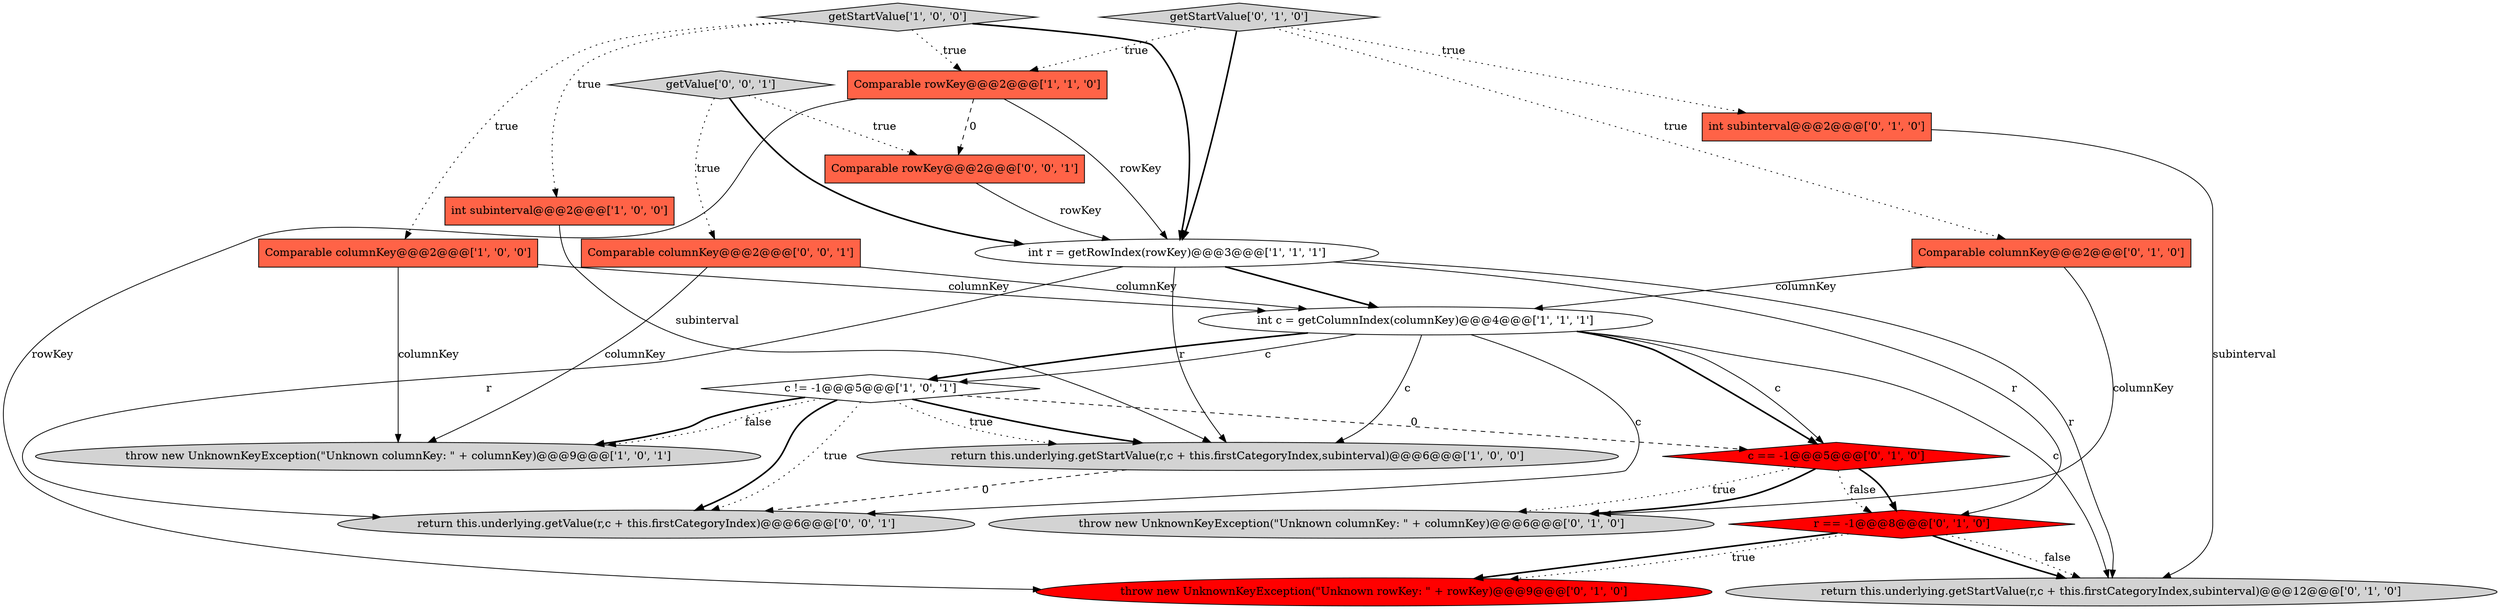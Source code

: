 digraph {
7 [style = filled, label = "int r = getRowIndex(rowKey)@@@3@@@['1', '1', '1']", fillcolor = white, shape = ellipse image = "AAA0AAABBB1BBB"];
9 [style = filled, label = "int subinterval@@@2@@@['0', '1', '0']", fillcolor = tomato, shape = box image = "AAA0AAABBB2BBB"];
1 [style = filled, label = "return this.underlying.getStartValue(r,c + this.firstCategoryIndex,subinterval)@@@6@@@['1', '0', '0']", fillcolor = lightgray, shape = ellipse image = "AAA0AAABBB1BBB"];
18 [style = filled, label = "Comparable rowKey@@@2@@@['0', '0', '1']", fillcolor = tomato, shape = box image = "AAA0AAABBB3BBB"];
3 [style = filled, label = "Comparable columnKey@@@2@@@['1', '0', '0']", fillcolor = tomato, shape = box image = "AAA0AAABBB1BBB"];
6 [style = filled, label = "Comparable rowKey@@@2@@@['1', '1', '0']", fillcolor = tomato, shape = box image = "AAA0AAABBB1BBB"];
11 [style = filled, label = "throw new UnknownKeyException(\"Unknown rowKey: \" + rowKey)@@@9@@@['0', '1', '0']", fillcolor = red, shape = ellipse image = "AAA1AAABBB2BBB"];
2 [style = filled, label = "int c = getColumnIndex(columnKey)@@@4@@@['1', '1', '1']", fillcolor = white, shape = ellipse image = "AAA0AAABBB1BBB"];
13 [style = filled, label = "throw new UnknownKeyException(\"Unknown columnKey: \" + columnKey)@@@6@@@['0', '1', '0']", fillcolor = lightgray, shape = ellipse image = "AAA0AAABBB2BBB"];
16 [style = filled, label = "r == -1@@@8@@@['0', '1', '0']", fillcolor = red, shape = diamond image = "AAA1AAABBB2BBB"];
5 [style = filled, label = "int subinterval@@@2@@@['1', '0', '0']", fillcolor = tomato, shape = box image = "AAA0AAABBB1BBB"];
8 [style = filled, label = "c != -1@@@5@@@['1', '0', '1']", fillcolor = white, shape = diamond image = "AAA0AAABBB1BBB"];
17 [style = filled, label = "Comparable columnKey@@@2@@@['0', '0', '1']", fillcolor = tomato, shape = box image = "AAA0AAABBB3BBB"];
0 [style = filled, label = "getStartValue['1', '0', '0']", fillcolor = lightgray, shape = diamond image = "AAA0AAABBB1BBB"];
19 [style = filled, label = "getValue['0', '0', '1']", fillcolor = lightgray, shape = diamond image = "AAA0AAABBB3BBB"];
12 [style = filled, label = "Comparable columnKey@@@2@@@['0', '1', '0']", fillcolor = tomato, shape = box image = "AAA0AAABBB2BBB"];
10 [style = filled, label = "c == -1@@@5@@@['0', '1', '0']", fillcolor = red, shape = diamond image = "AAA1AAABBB2BBB"];
20 [style = filled, label = "return this.underlying.getValue(r,c + this.firstCategoryIndex)@@@6@@@['0', '0', '1']", fillcolor = lightgray, shape = ellipse image = "AAA0AAABBB3BBB"];
4 [style = filled, label = "throw new UnknownKeyException(\"Unknown columnKey: \" + columnKey)@@@9@@@['1', '0', '1']", fillcolor = lightgray, shape = ellipse image = "AAA0AAABBB1BBB"];
15 [style = filled, label = "return this.underlying.getStartValue(r,c + this.firstCategoryIndex,subinterval)@@@12@@@['0', '1', '0']", fillcolor = lightgray, shape = ellipse image = "AAA0AAABBB2BBB"];
14 [style = filled, label = "getStartValue['0', '1', '0']", fillcolor = lightgray, shape = diamond image = "AAA0AAABBB2BBB"];
16->15 [style = bold, label=""];
16->11 [style = bold, label=""];
0->5 [style = dotted, label="true"];
8->10 [style = dashed, label="0"];
14->12 [style = dotted, label="true"];
12->13 [style = solid, label="columnKey"];
2->15 [style = solid, label="c"];
19->17 [style = dotted, label="true"];
16->15 [style = dotted, label="false"];
12->2 [style = solid, label="columnKey"];
19->18 [style = dotted, label="true"];
8->4 [style = dotted, label="false"];
5->1 [style = solid, label="subinterval"];
7->15 [style = solid, label="r"];
2->10 [style = bold, label=""];
2->8 [style = solid, label="c"];
0->6 [style = dotted, label="true"];
3->2 [style = solid, label="columnKey"];
7->1 [style = solid, label="r"];
6->11 [style = solid, label="rowKey"];
3->4 [style = solid, label="columnKey"];
0->7 [style = bold, label=""];
14->7 [style = bold, label=""];
6->18 [style = dashed, label="0"];
1->20 [style = dashed, label="0"];
8->1 [style = bold, label=""];
8->1 [style = dotted, label="true"];
9->15 [style = solid, label="subinterval"];
2->20 [style = solid, label="c"];
8->20 [style = bold, label=""];
10->16 [style = bold, label=""];
10->13 [style = bold, label=""];
10->13 [style = dotted, label="true"];
7->20 [style = solid, label="r"];
2->10 [style = solid, label="c"];
7->2 [style = bold, label=""];
6->7 [style = solid, label="rowKey"];
17->2 [style = solid, label="columnKey"];
18->7 [style = solid, label="rowKey"];
8->20 [style = dotted, label="true"];
7->16 [style = solid, label="r"];
0->3 [style = dotted, label="true"];
8->4 [style = bold, label=""];
14->9 [style = dotted, label="true"];
10->16 [style = dotted, label="false"];
17->4 [style = solid, label="columnKey"];
16->11 [style = dotted, label="true"];
19->7 [style = bold, label=""];
2->8 [style = bold, label=""];
2->1 [style = solid, label="c"];
14->6 [style = dotted, label="true"];
}
